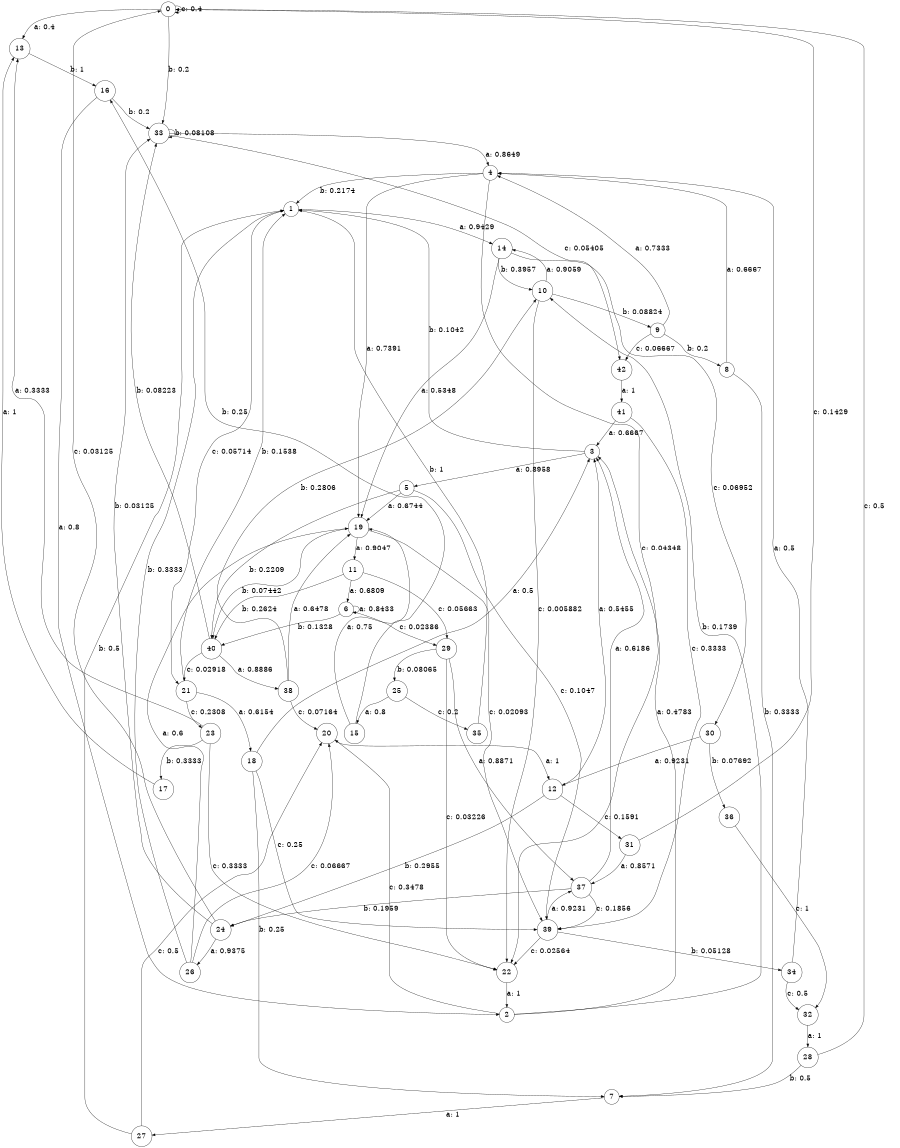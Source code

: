 digraph "d4-100nw-t0-cen-SML" {
size = "6,8.5";
ratio = "fill";
node [shape = circle];
node [fontsize = 24];
edge [fontsize = 24];
0 -> 13 [label = "a: 0.4      "];
0 -> 33 [label = "b: 0.2      "];
0 -> 0 [label = "c: 0.4      "];
1 -> 14 [label = "a: 0.9429   "];
1 -> 21 [label = "c: 0.05714  "];
2 -> 3 [label = "a: 0.4783   "];
2 -> 10 [label = "b: 0.1739   "];
2 -> 20 [label = "c: 0.3478   "];
3 -> 5 [label = "a: 0.8958   "];
3 -> 1 [label = "b: 0.1042   "];
4 -> 19 [label = "a: 0.7391   "];
4 -> 1 [label = "b: 0.2174   "];
4 -> 22 [label = "c: 0.04348  "];
5 -> 19 [label = "a: 0.6744   "];
5 -> 40 [label = "b: 0.2209   "];
5 -> 39 [label = "c: 0.1047   "];
6 -> 6 [label = "a: 0.8433   "];
6 -> 40 [label = "b: 0.1328   "];
6 -> 29 [label = "c: 0.02386  "];
7 -> 27 [label = "a: 1        "];
8 -> 4 [label = "a: 0.6667   "];
8 -> 7 [label = "b: 0.3333   "];
9 -> 4 [label = "a: 0.7333   "];
9 -> 8 [label = "b: 0.2      "];
9 -> 42 [label = "c: 0.06667  "];
10 -> 14 [label = "a: 0.9059   "];
10 -> 9 [label = "b: 0.08824  "];
10 -> 22 [label = "c: 0.005882  "];
11 -> 6 [label = "a: 0.6809   "];
11 -> 40 [label = "b: 0.2624   "];
11 -> 29 [label = "c: 0.05663  "];
12 -> 3 [label = "a: 0.5455   "];
12 -> 24 [label = "b: 0.2955   "];
12 -> 31 [label = "c: 0.1591   "];
13 -> 16 [label = "b: 1        "];
14 -> 19 [label = "a: 0.5348   "];
14 -> 10 [label = "b: 0.3957   "];
14 -> 30 [label = "c: 0.06952  "];
15 -> 19 [label = "a: 0.75     "];
15 -> 16 [label = "b: 0.25     "];
16 -> 2 [label = "a: 0.8      "];
16 -> 33 [label = "b: 0.2      "];
17 -> 13 [label = "a: 1        "];
18 -> 3 [label = "a: 0.5      "];
18 -> 7 [label = "b: 0.25     "];
18 -> 39 [label = "c: 0.25     "];
19 -> 11 [label = "a: 0.9047   "];
19 -> 40 [label = "b: 0.07442  "];
19 -> 39 [label = "c: 0.02093  "];
20 -> 12 [label = "a: 1        "];
21 -> 18 [label = "a: 0.6154   "];
21 -> 1 [label = "b: 0.1538   "];
21 -> 23 [label = "c: 0.2308   "];
22 -> 2 [label = "a: 1        "];
23 -> 13 [label = "a: 0.3333   "];
23 -> 17 [label = "b: 0.3333   "];
23 -> 22 [label = "c: 0.3333   "];
24 -> 26 [label = "a: 0.9375   "];
24 -> 33 [label = "b: 0.03125  "];
24 -> 0 [label = "c: 0.03125  "];
25 -> 15 [label = "a: 0.8      "];
25 -> 35 [label = "c: 0.2      "];
26 -> 19 [label = "a: 0.6      "];
26 -> 1 [label = "b: 0.3333   "];
26 -> 20 [label = "c: 0.06667  "];
27 -> 1 [label = "b: 0.5      "];
27 -> 20 [label = "c: 0.5      "];
28 -> 7 [label = "b: 0.5      "];
28 -> 0 [label = "c: 0.5      "];
29 -> 37 [label = "a: 0.8871   "];
29 -> 25 [label = "b: 0.08065  "];
29 -> 22 [label = "c: 0.03226  "];
30 -> 12 [label = "a: 0.9231   "];
30 -> 36 [label = "b: 0.07692  "];
31 -> 37 [label = "a: 0.8571   "];
31 -> 0 [label = "c: 0.1429   "];
32 -> 28 [label = "a: 1        "];
33 -> 4 [label = "a: 0.8649   "];
33 -> 33 [label = "b: 0.08108  "];
33 -> 42 [label = "c: 0.05405  "];
34 -> 4 [label = "a: 0.5      "];
34 -> 32 [label = "c: 0.5      "];
35 -> 1 [label = "b: 1        "];
36 -> 32 [label = "c: 1        "];
37 -> 3 [label = "a: 0.6186   "];
37 -> 24 [label = "b: 0.1959   "];
37 -> 39 [label = "c: 0.1856   "];
38 -> 19 [label = "a: 0.6478   "];
38 -> 10 [label = "b: 0.2806   "];
38 -> 20 [label = "c: 0.07164  "];
39 -> 37 [label = "a: 0.9231   "];
39 -> 34 [label = "b: 0.05128  "];
39 -> 22 [label = "c: 0.02564  "];
40 -> 38 [label = "a: 0.8886   "];
40 -> 33 [label = "b: 0.08223  "];
40 -> 21 [label = "c: 0.02918  "];
41 -> 3 [label = "a: 0.6667   "];
41 -> 39 [label = "c: 0.3333   "];
42 -> 41 [label = "a: 1        "];
}